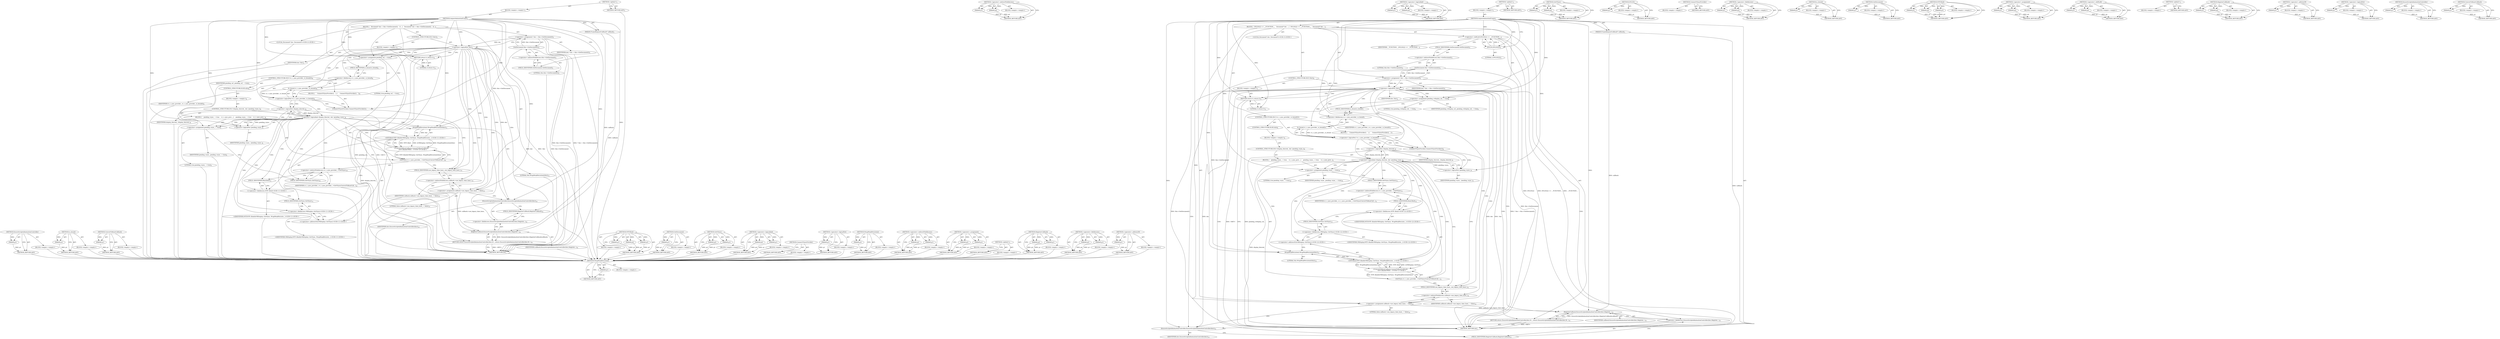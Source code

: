 digraph "ConvertToBaseCallback" {
vulnerable_162 [label=<(METHOD,EnsureScriptedAnimationController)>];
vulnerable_163 [label=<(PARAM,p1)>];
vulnerable_164 [label=<(BLOCK,&lt;empty&gt;,&lt;empty&gt;)>];
vulnerable_165 [label=<(METHOD_RETURN,ANY)>];
vulnerable_117 [label=<(METHOD,is_bound)>];
vulnerable_118 [label=<(PARAM,p1)>];
vulnerable_119 [label=<(BLOCK,&lt;empty&gt;,&lt;empty&gt;)>];
vulnerable_120 [label=<(METHOD_RETURN,ANY)>];
vulnerable_139 [label=<(METHOD,ConvertToBaseCallback)>];
vulnerable_140 [label=<(PARAM,p1)>];
vulnerable_141 [label=<(BLOCK,&lt;empty&gt;,&lt;empty&gt;)>];
vulnerable_142 [label=<(METHOD_RETURN,ANY)>];
vulnerable_6 [label=<(METHOD,&lt;global&gt;)<SUB>1</SUB>>];
vulnerable_7 [label=<(BLOCK,&lt;empty&gt;,&lt;empty&gt;)<SUB>1</SUB>>];
vulnerable_8 [label=<(METHOD,requestAnimationFrame)<SUB>1</SUB>>];
vulnerable_9 [label=<(PARAM,FrameRequestCallback* callback)<SUB>1</SUB>>];
vulnerable_10 [label=<(BLOCK,{
   Document* doc = this-&gt;GetDocument();
   if...,{
   Document* doc = this-&gt;GetDocument();
   if...)<SUB>1</SUB>>];
vulnerable_11 [label="<(LOCAL,Document* doc: Document*)<SUB>2</SUB>>"];
vulnerable_12 [label=<(&lt;operator&gt;.assignment,* doc = this-&gt;GetDocument())<SUB>2</SUB>>];
vulnerable_13 [label=<(IDENTIFIER,doc,* doc = this-&gt;GetDocument())<SUB>2</SUB>>];
vulnerable_14 [label=<(GetDocument,this-&gt;GetDocument())<SUB>2</SUB>>];
vulnerable_15 [label=<(&lt;operator&gt;.indirectFieldAccess,this-&gt;GetDocument)<SUB>2</SUB>>];
vulnerable_16 [label=<(LITERAL,this,this-&gt;GetDocument())<SUB>2</SUB>>];
vulnerable_17 [label=<(FIELD_IDENTIFIER,GetDocument,GetDocument)<SUB>2</SUB>>];
vulnerable_18 [label=<(CONTROL_STRUCTURE,IF,if (!doc))<SUB>3</SUB>>];
vulnerable_19 [label=<(&lt;operator&gt;.logicalNot,!doc)<SUB>3</SUB>>];
vulnerable_20 [label=<(IDENTIFIER,doc,!doc)<SUB>3</SUB>>];
vulnerable_21 [label=<(BLOCK,&lt;empty&gt;,&lt;empty&gt;)<SUB>4</SUB>>];
vulnerable_22 [label=<(RETURN,return 0;,return 0;)<SUB>4</SUB>>];
vulnerable_23 [label=<(LITERAL,0,return 0;)<SUB>4</SUB>>];
vulnerable_24 [label=<(&lt;operator&gt;.assignment,pending_raf_ = true)<SUB>5</SUB>>];
vulnerable_25 [label=<(IDENTIFIER,pending_raf_,pending_raf_ = true)<SUB>5</SUB>>];
vulnerable_26 [label=<(LITERAL,true,pending_raf_ = true)<SUB>5</SUB>>];
vulnerable_27 [label=<(CONTROL_STRUCTURE,IF,if (!vr_v_sync_provider_.is_bound()))<SUB>6</SUB>>];
vulnerable_28 [label=<(&lt;operator&gt;.logicalNot,!vr_v_sync_provider_.is_bound())<SUB>6</SUB>>];
vulnerable_29 [label=<(is_bound,vr_v_sync_provider_.is_bound())<SUB>6</SUB>>];
vulnerable_30 [label=<(&lt;operator&gt;.fieldAccess,vr_v_sync_provider_.is_bound)<SUB>6</SUB>>];
vulnerable_31 [label=<(IDENTIFIER,vr_v_sync_provider_,vr_v_sync_provider_.is_bound())<SUB>6</SUB>>];
vulnerable_32 [label=<(FIELD_IDENTIFIER,is_bound,is_bound)<SUB>6</SUB>>];
vulnerable_33 [label=<(BLOCK,{
     ConnectVSyncProvider();
   },{
     ConnectVSyncProvider();
   })<SUB>6</SUB>>];
vulnerable_34 [label=<(ConnectVSyncProvider,ConnectVSyncProvider())<SUB>7</SUB>>];
vulnerable_35 [label=<(CONTROL_STRUCTURE,ELSE,else)<SUB>8</SUB>>];
vulnerable_36 [label=<(BLOCK,&lt;empty&gt;,&lt;empty&gt;)<SUB>8</SUB>>];
vulnerable_37 [label=<(CONTROL_STRUCTURE,IF,if (!display_blurred_ &amp;&amp; !pending_vsync_))<SUB>8</SUB>>];
vulnerable_38 [label=<(&lt;operator&gt;.logicalAnd,!display_blurred_ &amp;&amp; !pending_vsync_)<SUB>8</SUB>>];
vulnerable_39 [label=<(&lt;operator&gt;.logicalNot,!display_blurred_)<SUB>8</SUB>>];
vulnerable_40 [label=<(IDENTIFIER,display_blurred_,!display_blurred_)<SUB>8</SUB>>];
vulnerable_41 [label=<(&lt;operator&gt;.logicalNot,!pending_vsync_)<SUB>8</SUB>>];
vulnerable_42 [label=<(IDENTIFIER,pending_vsync_,!pending_vsync_)<SUB>8</SUB>>];
vulnerable_43 [label=<(BLOCK,{
    pending_vsync_ = true;
    vr_v_sync_prov...,{
    pending_vsync_ = true;
    vr_v_sync_prov...)<SUB>8</SUB>>];
vulnerable_44 [label=<(&lt;operator&gt;.assignment,pending_vsync_ = true)<SUB>9</SUB>>];
vulnerable_45 [label=<(IDENTIFIER,pending_vsync_,pending_vsync_ = true)<SUB>9</SUB>>];
vulnerable_46 [label=<(LITERAL,true,pending_vsync_ = true)<SUB>9</SUB>>];
vulnerable_47 [label=<(GetVSync,vr_v_sync_provider_-&gt;GetVSync(ConvertToBaseCall...)<SUB>10</SUB>>];
vulnerable_48 [label=<(&lt;operator&gt;.indirectFieldAccess,vr_v_sync_provider_-&gt;GetVSync)<SUB>10</SUB>>];
vulnerable_49 [label=<(IDENTIFIER,vr_v_sync_provider_,vr_v_sync_provider_-&gt;GetVSync(ConvertToBaseCall...)<SUB>10</SUB>>];
vulnerable_50 [label=<(FIELD_IDENTIFIER,GetVSync,GetVSync)<SUB>10</SUB>>];
vulnerable_51 [label="<(ConvertToBaseCallback,ConvertToBaseCallback(
        WTF::Bind(&amp;VRDis...)<SUB>10</SUB>>"];
vulnerable_52 [label="<(WTF.Bind,WTF::Bind(&amp;VRDisplay::OnVSync, WrapWeakPersiste...)<SUB>11</SUB>>"];
vulnerable_53 [label="<(&lt;operator&gt;.fieldAccess,WTF::Bind)<SUB>11</SUB>>"];
vulnerable_54 [label="<(IDENTIFIER,WTF,WTF::Bind(&amp;VRDisplay::OnVSync, WrapWeakPersiste...)<SUB>11</SUB>>"];
vulnerable_55 [label=<(FIELD_IDENTIFIER,Bind,Bind)<SUB>11</SUB>>];
vulnerable_56 [label="<(&lt;operator&gt;.addressOf,&amp;VRDisplay::OnVSync)<SUB>11</SUB>>"];
vulnerable_57 [label="<(&lt;operator&gt;.fieldAccess,VRDisplay::OnVSync)<SUB>11</SUB>>"];
vulnerable_58 [label="<(IDENTIFIER,VRDisplay,WTF::Bind(&amp;VRDisplay::OnVSync, WrapWeakPersiste...)<SUB>11</SUB>>"];
vulnerable_59 [label=<(FIELD_IDENTIFIER,OnVSync,OnVSync)<SUB>11</SUB>>];
vulnerable_60 [label=<(WrapWeakPersistent,WrapWeakPersistent(this))<SUB>11</SUB>>];
vulnerable_61 [label=<(LITERAL,this,WrapWeakPersistent(this))<SUB>11</SUB>>];
vulnerable_62 [label=<(&lt;operator&gt;.assignment,callback-&gt;use_legacy_time_base_ = false)<SUB>13</SUB>>];
vulnerable_63 [label=<(&lt;operator&gt;.indirectFieldAccess,callback-&gt;use_legacy_time_base_)<SUB>13</SUB>>];
vulnerable_64 [label=<(IDENTIFIER,callback,callback-&gt;use_legacy_time_base_ = false)<SUB>13</SUB>>];
vulnerable_65 [label=<(FIELD_IDENTIFIER,use_legacy_time_base_,use_legacy_time_base_)<SUB>13</SUB>>];
vulnerable_66 [label=<(LITERAL,false,callback-&gt;use_legacy_time_base_ = false)<SUB>13</SUB>>];
vulnerable_67 [label=<(RETURN,return EnsureScriptedAnimationController(doc).R...,return EnsureScriptedAnimationController(doc).R...)<SUB>14</SUB>>];
vulnerable_68 [label=<(RegisterCallback,EnsureScriptedAnimationController(doc).Register...)<SUB>14</SUB>>];
vulnerable_69 [label=<(&lt;operator&gt;.fieldAccess,EnsureScriptedAnimationController(doc).Register...)<SUB>14</SUB>>];
vulnerable_70 [label=<(EnsureScriptedAnimationController,EnsureScriptedAnimationController(doc))<SUB>14</SUB>>];
vulnerable_71 [label=<(IDENTIFIER,doc,EnsureScriptedAnimationController(doc))<SUB>14</SUB>>];
vulnerable_72 [label=<(FIELD_IDENTIFIER,RegisterCallback,RegisterCallback)<SUB>14</SUB>>];
vulnerable_73 [label=<(IDENTIFIER,callback,EnsureScriptedAnimationController(doc).Register...)<SUB>14</SUB>>];
vulnerable_74 [label=<(METHOD_RETURN,int)<SUB>1</SUB>>];
vulnerable_76 [label=<(METHOD_RETURN,ANY)<SUB>1</SUB>>];
vulnerable_143 [label=<(METHOD,WTF.Bind)>];
vulnerable_144 [label=<(PARAM,p1)>];
vulnerable_145 [label=<(PARAM,p2)>];
vulnerable_146 [label=<(PARAM,p3)>];
vulnerable_147 [label=<(BLOCK,&lt;empty&gt;,&lt;empty&gt;)>];
vulnerable_148 [label=<(METHOD_RETURN,ANY)>];
vulnerable_104 [label=<(METHOD,GetDocument)>];
vulnerable_105 [label=<(PARAM,p1)>];
vulnerable_106 [label=<(BLOCK,&lt;empty&gt;,&lt;empty&gt;)>];
vulnerable_107 [label=<(METHOD_RETURN,ANY)>];
vulnerable_134 [label=<(METHOD,GetVSync)>];
vulnerable_135 [label=<(PARAM,p1)>];
vulnerable_136 [label=<(PARAM,p2)>];
vulnerable_137 [label=<(BLOCK,&lt;empty&gt;,&lt;empty&gt;)>];
vulnerable_138 [label=<(METHOD_RETURN,ANY)>];
vulnerable_129 [label=<(METHOD,&lt;operator&gt;.logicalAnd)>];
vulnerable_130 [label=<(PARAM,p1)>];
vulnerable_131 [label=<(PARAM,p2)>];
vulnerable_132 [label=<(BLOCK,&lt;empty&gt;,&lt;empty&gt;)>];
vulnerable_133 [label=<(METHOD_RETURN,ANY)>];
vulnerable_126 [label=<(METHOD,ConnectVSyncProvider)>];
vulnerable_127 [label=<(BLOCK,&lt;empty&gt;,&lt;empty&gt;)>];
vulnerable_128 [label=<(METHOD_RETURN,ANY)>];
vulnerable_113 [label=<(METHOD,&lt;operator&gt;.logicalNot)>];
vulnerable_114 [label=<(PARAM,p1)>];
vulnerable_115 [label=<(BLOCK,&lt;empty&gt;,&lt;empty&gt;)>];
vulnerable_116 [label=<(METHOD_RETURN,ANY)>];
vulnerable_153 [label=<(METHOD,WrapWeakPersistent)>];
vulnerable_154 [label=<(PARAM,p1)>];
vulnerable_155 [label=<(BLOCK,&lt;empty&gt;,&lt;empty&gt;)>];
vulnerable_156 [label=<(METHOD_RETURN,ANY)>];
vulnerable_108 [label=<(METHOD,&lt;operator&gt;.indirectFieldAccess)>];
vulnerable_109 [label=<(PARAM,p1)>];
vulnerable_110 [label=<(PARAM,p2)>];
vulnerable_111 [label=<(BLOCK,&lt;empty&gt;,&lt;empty&gt;)>];
vulnerable_112 [label=<(METHOD_RETURN,ANY)>];
vulnerable_99 [label=<(METHOD,&lt;operator&gt;.assignment)>];
vulnerable_100 [label=<(PARAM,p1)>];
vulnerable_101 [label=<(PARAM,p2)>];
vulnerable_102 [label=<(BLOCK,&lt;empty&gt;,&lt;empty&gt;)>];
vulnerable_103 [label=<(METHOD_RETURN,ANY)>];
vulnerable_93 [label=<(METHOD,&lt;global&gt;)<SUB>1</SUB>>];
vulnerable_94 [label=<(BLOCK,&lt;empty&gt;,&lt;empty&gt;)>];
vulnerable_95 [label=<(METHOD_RETURN,ANY)>];
vulnerable_157 [label=<(METHOD,RegisterCallback)>];
vulnerable_158 [label=<(PARAM,p1)>];
vulnerable_159 [label=<(PARAM,p2)>];
vulnerable_160 [label=<(BLOCK,&lt;empty&gt;,&lt;empty&gt;)>];
vulnerable_161 [label=<(METHOD_RETURN,ANY)>];
vulnerable_121 [label=<(METHOD,&lt;operator&gt;.fieldAccess)>];
vulnerable_122 [label=<(PARAM,p1)>];
vulnerable_123 [label=<(PARAM,p2)>];
vulnerable_124 [label=<(BLOCK,&lt;empty&gt;,&lt;empty&gt;)>];
vulnerable_125 [label=<(METHOD_RETURN,ANY)>];
vulnerable_149 [label=<(METHOD,&lt;operator&gt;.addressOf)>];
vulnerable_150 [label=<(PARAM,p1)>];
vulnerable_151 [label=<(BLOCK,&lt;empty&gt;,&lt;empty&gt;)>];
vulnerable_152 [label=<(METHOD_RETURN,ANY)>];
fixed_166 [label=<(METHOD,WrapWeakPersistent)>];
fixed_167 [label=<(PARAM,p1)>];
fixed_168 [label=<(BLOCK,&lt;empty&gt;,&lt;empty&gt;)>];
fixed_169 [label=<(METHOD_RETURN,ANY)>];
fixed_121 [label=<(METHOD,&lt;operator&gt;.indirectFieldAccess)>];
fixed_122 [label=<(PARAM,p1)>];
fixed_123 [label=<(PARAM,p2)>];
fixed_124 [label=<(BLOCK,&lt;empty&gt;,&lt;empty&gt;)>];
fixed_125 [label=<(METHOD_RETURN,ANY)>];
fixed_142 [label=<(METHOD,&lt;operator&gt;.logicalAnd)>];
fixed_143 [label=<(PARAM,p1)>];
fixed_144 [label=<(PARAM,p2)>];
fixed_145 [label=<(BLOCK,&lt;empty&gt;,&lt;empty&gt;)>];
fixed_146 [label=<(METHOD_RETURN,ANY)>];
fixed_6 [label=<(METHOD,&lt;global&gt;)<SUB>1</SUB>>];
fixed_7 [label=<(BLOCK,&lt;empty&gt;,&lt;empty&gt;)<SUB>1</SUB>>];
fixed_8 [label=<(METHOD,requestAnimationFrame)<SUB>1</SUB>>];
fixed_9 [label=<(PARAM,FrameRequestCallback* callback)<SUB>1</SUB>>];
fixed_10 [label=<(BLOCK,{
  DVLOG(2) &lt;&lt; __FUNCTION__;
   Document* doc ...,{
  DVLOG(2) &lt;&lt; __FUNCTION__;
   Document* doc ...)<SUB>1</SUB>>];
fixed_11 [label=<(&lt;operator&gt;.shiftLeft,DVLOG(2) &lt;&lt; __FUNCTION__)<SUB>2</SUB>>];
fixed_12 [label=<(DVLOG,DVLOG(2))<SUB>2</SUB>>];
fixed_13 [label=<(LITERAL,2,DVLOG(2))<SUB>2</SUB>>];
fixed_14 [label=<(IDENTIFIER,__FUNCTION__,DVLOG(2) &lt;&lt; __FUNCTION__)<SUB>2</SUB>>];
fixed_15 [label="<(LOCAL,Document* doc: Document*)<SUB>3</SUB>>"];
fixed_16 [label=<(&lt;operator&gt;.assignment,* doc = this-&gt;GetDocument())<SUB>3</SUB>>];
fixed_17 [label=<(IDENTIFIER,doc,* doc = this-&gt;GetDocument())<SUB>3</SUB>>];
fixed_18 [label=<(GetDocument,this-&gt;GetDocument())<SUB>3</SUB>>];
fixed_19 [label=<(&lt;operator&gt;.indirectFieldAccess,this-&gt;GetDocument)<SUB>3</SUB>>];
fixed_20 [label=<(LITERAL,this,this-&gt;GetDocument())<SUB>3</SUB>>];
fixed_21 [label=<(FIELD_IDENTIFIER,GetDocument,GetDocument)<SUB>3</SUB>>];
fixed_22 [label=<(CONTROL_STRUCTURE,IF,if (!doc))<SUB>4</SUB>>];
fixed_23 [label=<(&lt;operator&gt;.logicalNot,!doc)<SUB>4</SUB>>];
fixed_24 [label=<(IDENTIFIER,doc,!doc)<SUB>4</SUB>>];
fixed_25 [label=<(BLOCK,&lt;empty&gt;,&lt;empty&gt;)<SUB>5</SUB>>];
fixed_26 [label=<(RETURN,return 0;,return 0;)<SUB>5</SUB>>];
fixed_27 [label=<(LITERAL,0,return 0;)<SUB>5</SUB>>];
fixed_28 [label=<(&lt;operator&gt;.assignment,pending_vrdisplay_raf_ = true)<SUB>6</SUB>>];
fixed_29 [label=<(IDENTIFIER,pending_vrdisplay_raf_,pending_vrdisplay_raf_ = true)<SUB>6</SUB>>];
fixed_30 [label=<(LITERAL,true,pending_vrdisplay_raf_ = true)<SUB>6</SUB>>];
fixed_31 [label=<(CONTROL_STRUCTURE,IF,if (!vr_v_sync_provider_.is_bound()))<SUB>7</SUB>>];
fixed_32 [label=<(&lt;operator&gt;.logicalNot,!vr_v_sync_provider_.is_bound())<SUB>7</SUB>>];
fixed_33 [label=<(is_bound,vr_v_sync_provider_.is_bound())<SUB>7</SUB>>];
fixed_34 [label=<(&lt;operator&gt;.fieldAccess,vr_v_sync_provider_.is_bound)<SUB>7</SUB>>];
fixed_35 [label=<(IDENTIFIER,vr_v_sync_provider_,vr_v_sync_provider_.is_bound())<SUB>7</SUB>>];
fixed_36 [label=<(FIELD_IDENTIFIER,is_bound,is_bound)<SUB>7</SUB>>];
fixed_37 [label=<(BLOCK,{
     ConnectVSyncProvider();
   },{
     ConnectVSyncProvider();
   })<SUB>7</SUB>>];
fixed_38 [label=<(ConnectVSyncProvider,ConnectVSyncProvider())<SUB>8</SUB>>];
fixed_39 [label=<(CONTROL_STRUCTURE,ELSE,else)<SUB>9</SUB>>];
fixed_40 [label=<(BLOCK,&lt;empty&gt;,&lt;empty&gt;)<SUB>9</SUB>>];
fixed_41 [label=<(CONTROL_STRUCTURE,IF,if (!display_blurred_ &amp;&amp; !pending_vsync_))<SUB>9</SUB>>];
fixed_42 [label=<(&lt;operator&gt;.logicalAnd,!display_blurred_ &amp;&amp; !pending_vsync_)<SUB>9</SUB>>];
fixed_43 [label=<(&lt;operator&gt;.logicalNot,!display_blurred_)<SUB>9</SUB>>];
fixed_44 [label=<(IDENTIFIER,display_blurred_,!display_blurred_)<SUB>9</SUB>>];
fixed_45 [label=<(&lt;operator&gt;.logicalNot,!pending_vsync_)<SUB>9</SUB>>];
fixed_46 [label=<(IDENTIFIER,pending_vsync_,!pending_vsync_)<SUB>9</SUB>>];
fixed_47 [label=<(BLOCK,{
    pending_vsync_ = true;
    vr_v_sync_prov...,{
    pending_vsync_ = true;
    vr_v_sync_prov...)<SUB>9</SUB>>];
fixed_48 [label=<(&lt;operator&gt;.assignment,pending_vsync_ = true)<SUB>10</SUB>>];
fixed_49 [label=<(IDENTIFIER,pending_vsync_,pending_vsync_ = true)<SUB>10</SUB>>];
fixed_50 [label=<(LITERAL,true,pending_vsync_ = true)<SUB>10</SUB>>];
fixed_51 [label=<(GetVSync,vr_v_sync_provider_-&gt;GetVSync(ConvertToBaseCall...)<SUB>11</SUB>>];
fixed_52 [label=<(&lt;operator&gt;.indirectFieldAccess,vr_v_sync_provider_-&gt;GetVSync)<SUB>11</SUB>>];
fixed_53 [label=<(IDENTIFIER,vr_v_sync_provider_,vr_v_sync_provider_-&gt;GetVSync(ConvertToBaseCall...)<SUB>11</SUB>>];
fixed_54 [label=<(FIELD_IDENTIFIER,GetVSync,GetVSync)<SUB>11</SUB>>];
fixed_55 [label="<(ConvertToBaseCallback,ConvertToBaseCallback(
        WTF::Bind(&amp;VRDis...)<SUB>11</SUB>>"];
fixed_56 [label="<(WTF.Bind,WTF::Bind(&amp;VRDisplay::OnVSync, WrapWeakPersiste...)<SUB>12</SUB>>"];
fixed_57 [label="<(&lt;operator&gt;.fieldAccess,WTF::Bind)<SUB>12</SUB>>"];
fixed_58 [label="<(IDENTIFIER,WTF,WTF::Bind(&amp;VRDisplay::OnVSync, WrapWeakPersiste...)<SUB>12</SUB>>"];
fixed_59 [label=<(FIELD_IDENTIFIER,Bind,Bind)<SUB>12</SUB>>];
fixed_60 [label="<(&lt;operator&gt;.addressOf,&amp;VRDisplay::OnVSync)<SUB>12</SUB>>"];
fixed_61 [label="<(&lt;operator&gt;.fieldAccess,VRDisplay::OnVSync)<SUB>12</SUB>>"];
fixed_62 [label="<(IDENTIFIER,VRDisplay,WTF::Bind(&amp;VRDisplay::OnVSync, WrapWeakPersiste...)<SUB>12</SUB>>"];
fixed_63 [label=<(FIELD_IDENTIFIER,OnVSync,OnVSync)<SUB>12</SUB>>];
fixed_64 [label=<(WrapWeakPersistent,WrapWeakPersistent(this))<SUB>12</SUB>>];
fixed_65 [label=<(LITERAL,this,WrapWeakPersistent(this))<SUB>12</SUB>>];
fixed_66 [label=<(&lt;operator&gt;.assignment,callback-&gt;use_legacy_time_base_ = false)<SUB>14</SUB>>];
fixed_67 [label=<(&lt;operator&gt;.indirectFieldAccess,callback-&gt;use_legacy_time_base_)<SUB>14</SUB>>];
fixed_68 [label=<(IDENTIFIER,callback,callback-&gt;use_legacy_time_base_ = false)<SUB>14</SUB>>];
fixed_69 [label=<(FIELD_IDENTIFIER,use_legacy_time_base_,use_legacy_time_base_)<SUB>14</SUB>>];
fixed_70 [label=<(LITERAL,false,callback-&gt;use_legacy_time_base_ = false)<SUB>14</SUB>>];
fixed_71 [label=<(RETURN,return EnsureScriptedAnimationController(doc).R...,return EnsureScriptedAnimationController(doc).R...)<SUB>15</SUB>>];
fixed_72 [label=<(RegisterCallback,EnsureScriptedAnimationController(doc).Register...)<SUB>15</SUB>>];
fixed_73 [label=<(&lt;operator&gt;.fieldAccess,EnsureScriptedAnimationController(doc).Register...)<SUB>15</SUB>>];
fixed_74 [label=<(EnsureScriptedAnimationController,EnsureScriptedAnimationController(doc))<SUB>15</SUB>>];
fixed_75 [label=<(IDENTIFIER,doc,EnsureScriptedAnimationController(doc))<SUB>15</SUB>>];
fixed_76 [label=<(FIELD_IDENTIFIER,RegisterCallback,RegisterCallback)<SUB>15</SUB>>];
fixed_77 [label=<(IDENTIFIER,callback,EnsureScriptedAnimationController(doc).Register...)<SUB>15</SUB>>];
fixed_78 [label=<(METHOD_RETURN,int)<SUB>1</SUB>>];
fixed_80 [label=<(METHOD_RETURN,ANY)<SUB>1</SUB>>];
fixed_147 [label=<(METHOD,GetVSync)>];
fixed_148 [label=<(PARAM,p1)>];
fixed_149 [label=<(PARAM,p2)>];
fixed_150 [label=<(BLOCK,&lt;empty&gt;,&lt;empty&gt;)>];
fixed_151 [label=<(METHOD_RETURN,ANY)>];
fixed_108 [label=<(METHOD,DVLOG)>];
fixed_109 [label=<(PARAM,p1)>];
fixed_110 [label=<(BLOCK,&lt;empty&gt;,&lt;empty&gt;)>];
fixed_111 [label=<(METHOD_RETURN,ANY)>];
fixed_139 [label=<(METHOD,ConnectVSyncProvider)>];
fixed_140 [label=<(BLOCK,&lt;empty&gt;,&lt;empty&gt;)>];
fixed_141 [label=<(METHOD_RETURN,ANY)>];
fixed_134 [label=<(METHOD,&lt;operator&gt;.fieldAccess)>];
fixed_135 [label=<(PARAM,p1)>];
fixed_136 [label=<(PARAM,p2)>];
fixed_137 [label=<(BLOCK,&lt;empty&gt;,&lt;empty&gt;)>];
fixed_138 [label=<(METHOD_RETURN,ANY)>];
fixed_130 [label=<(METHOD,is_bound)>];
fixed_131 [label=<(PARAM,p1)>];
fixed_132 [label=<(BLOCK,&lt;empty&gt;,&lt;empty&gt;)>];
fixed_133 [label=<(METHOD_RETURN,ANY)>];
fixed_117 [label=<(METHOD,GetDocument)>];
fixed_118 [label=<(PARAM,p1)>];
fixed_119 [label=<(BLOCK,&lt;empty&gt;,&lt;empty&gt;)>];
fixed_120 [label=<(METHOD_RETURN,ANY)>];
fixed_156 [label=<(METHOD,WTF.Bind)>];
fixed_157 [label=<(PARAM,p1)>];
fixed_158 [label=<(PARAM,p2)>];
fixed_159 [label=<(PARAM,p3)>];
fixed_160 [label=<(BLOCK,&lt;empty&gt;,&lt;empty&gt;)>];
fixed_161 [label=<(METHOD_RETURN,ANY)>];
fixed_112 [label=<(METHOD,&lt;operator&gt;.assignment)>];
fixed_113 [label=<(PARAM,p1)>];
fixed_114 [label=<(PARAM,p2)>];
fixed_115 [label=<(BLOCK,&lt;empty&gt;,&lt;empty&gt;)>];
fixed_116 [label=<(METHOD_RETURN,ANY)>];
fixed_103 [label=<(METHOD,&lt;operator&gt;.shiftLeft)>];
fixed_104 [label=<(PARAM,p1)>];
fixed_105 [label=<(PARAM,p2)>];
fixed_106 [label=<(BLOCK,&lt;empty&gt;,&lt;empty&gt;)>];
fixed_107 [label=<(METHOD_RETURN,ANY)>];
fixed_97 [label=<(METHOD,&lt;global&gt;)<SUB>1</SUB>>];
fixed_98 [label=<(BLOCK,&lt;empty&gt;,&lt;empty&gt;)>];
fixed_99 [label=<(METHOD_RETURN,ANY)>];
fixed_170 [label=<(METHOD,RegisterCallback)>];
fixed_171 [label=<(PARAM,p1)>];
fixed_172 [label=<(PARAM,p2)>];
fixed_173 [label=<(BLOCK,&lt;empty&gt;,&lt;empty&gt;)>];
fixed_174 [label=<(METHOD_RETURN,ANY)>];
fixed_162 [label=<(METHOD,&lt;operator&gt;.addressOf)>];
fixed_163 [label=<(PARAM,p1)>];
fixed_164 [label=<(BLOCK,&lt;empty&gt;,&lt;empty&gt;)>];
fixed_165 [label=<(METHOD_RETURN,ANY)>];
fixed_126 [label=<(METHOD,&lt;operator&gt;.logicalNot)>];
fixed_127 [label=<(PARAM,p1)>];
fixed_128 [label=<(BLOCK,&lt;empty&gt;,&lt;empty&gt;)>];
fixed_129 [label=<(METHOD_RETURN,ANY)>];
fixed_175 [label=<(METHOD,EnsureScriptedAnimationController)>];
fixed_176 [label=<(PARAM,p1)>];
fixed_177 [label=<(BLOCK,&lt;empty&gt;,&lt;empty&gt;)>];
fixed_178 [label=<(METHOD_RETURN,ANY)>];
fixed_152 [label=<(METHOD,ConvertToBaseCallback)>];
fixed_153 [label=<(PARAM,p1)>];
fixed_154 [label=<(BLOCK,&lt;empty&gt;,&lt;empty&gt;)>];
fixed_155 [label=<(METHOD_RETURN,ANY)>];
vulnerable_162 -> vulnerable_163  [key=0, label="AST: "];
vulnerable_162 -> vulnerable_163  [key=1, label="DDG: "];
vulnerable_162 -> vulnerable_164  [key=0, label="AST: "];
vulnerable_162 -> vulnerable_165  [key=0, label="AST: "];
vulnerable_162 -> vulnerable_165  [key=1, label="CFG: "];
vulnerable_163 -> vulnerable_165  [key=0, label="DDG: p1"];
vulnerable_164 -> fixed_166  [key=0];
vulnerable_165 -> fixed_166  [key=0];
vulnerable_117 -> vulnerable_118  [key=0, label="AST: "];
vulnerable_117 -> vulnerable_118  [key=1, label="DDG: "];
vulnerable_117 -> vulnerable_119  [key=0, label="AST: "];
vulnerable_117 -> vulnerable_120  [key=0, label="AST: "];
vulnerable_117 -> vulnerable_120  [key=1, label="CFG: "];
vulnerable_118 -> vulnerable_120  [key=0, label="DDG: p1"];
vulnerable_119 -> fixed_166  [key=0];
vulnerable_120 -> fixed_166  [key=0];
vulnerable_139 -> vulnerable_140  [key=0, label="AST: "];
vulnerable_139 -> vulnerable_140  [key=1, label="DDG: "];
vulnerable_139 -> vulnerable_141  [key=0, label="AST: "];
vulnerable_139 -> vulnerable_142  [key=0, label="AST: "];
vulnerable_139 -> vulnerable_142  [key=1, label="CFG: "];
vulnerable_140 -> vulnerable_142  [key=0, label="DDG: p1"];
vulnerable_141 -> fixed_166  [key=0];
vulnerable_142 -> fixed_166  [key=0];
vulnerable_6 -> vulnerable_7  [key=0, label="AST: "];
vulnerable_6 -> vulnerable_76  [key=0, label="AST: "];
vulnerable_6 -> vulnerable_76  [key=1, label="CFG: "];
vulnerable_7 -> vulnerable_8  [key=0, label="AST: "];
vulnerable_8 -> vulnerable_9  [key=0, label="AST: "];
vulnerable_8 -> vulnerable_9  [key=1, label="DDG: "];
vulnerable_8 -> vulnerable_10  [key=0, label="AST: "];
vulnerable_8 -> vulnerable_74  [key=0, label="AST: "];
vulnerable_8 -> vulnerable_17  [key=0, label="CFG: "];
vulnerable_8 -> vulnerable_24  [key=0, label="DDG: "];
vulnerable_8 -> vulnerable_62  [key=0, label="DDG: "];
vulnerable_8 -> vulnerable_19  [key=0, label="DDG: "];
vulnerable_8 -> vulnerable_22  [key=0, label="DDG: "];
vulnerable_8 -> vulnerable_34  [key=0, label="DDG: "];
vulnerable_8 -> vulnerable_68  [key=0, label="DDG: "];
vulnerable_8 -> vulnerable_23  [key=0, label="DDG: "];
vulnerable_8 -> vulnerable_70  [key=0, label="DDG: "];
vulnerable_8 -> vulnerable_44  [key=0, label="DDG: "];
vulnerable_8 -> vulnerable_39  [key=0, label="DDG: "];
vulnerable_8 -> vulnerable_41  [key=0, label="DDG: "];
vulnerable_8 -> vulnerable_60  [key=0, label="DDG: "];
vulnerable_9 -> vulnerable_74  [key=0, label="DDG: callback"];
vulnerable_9 -> vulnerable_68  [key=0, label="DDG: callback"];
vulnerable_10 -> vulnerable_11  [key=0, label="AST: "];
vulnerable_10 -> vulnerable_12  [key=0, label="AST: "];
vulnerable_10 -> vulnerable_18  [key=0, label="AST: "];
vulnerable_10 -> vulnerable_24  [key=0, label="AST: "];
vulnerable_10 -> vulnerable_27  [key=0, label="AST: "];
vulnerable_10 -> vulnerable_62  [key=0, label="AST: "];
vulnerable_10 -> vulnerable_67  [key=0, label="AST: "];
vulnerable_11 -> fixed_166  [key=0];
vulnerable_12 -> vulnerable_13  [key=0, label="AST: "];
vulnerable_12 -> vulnerable_14  [key=0, label="AST: "];
vulnerable_12 -> vulnerable_19  [key=0, label="CFG: "];
vulnerable_12 -> vulnerable_19  [key=1, label="DDG: doc"];
vulnerable_12 -> vulnerable_74  [key=0, label="DDG: this-&gt;GetDocument()"];
vulnerable_12 -> vulnerable_74  [key=1, label="DDG: * doc = this-&gt;GetDocument()"];
vulnerable_13 -> fixed_166  [key=0];
vulnerable_14 -> vulnerable_15  [key=0, label="AST: "];
vulnerable_14 -> vulnerable_12  [key=0, label="CFG: "];
vulnerable_14 -> vulnerable_12  [key=1, label="DDG: this-&gt;GetDocument"];
vulnerable_14 -> vulnerable_74  [key=0, label="DDG: this-&gt;GetDocument"];
vulnerable_14 -> vulnerable_60  [key=0, label="DDG: this-&gt;GetDocument"];
vulnerable_15 -> vulnerable_16  [key=0, label="AST: "];
vulnerable_15 -> vulnerable_17  [key=0, label="AST: "];
vulnerable_15 -> vulnerable_14  [key=0, label="CFG: "];
vulnerable_16 -> fixed_166  [key=0];
vulnerable_17 -> vulnerable_15  [key=0, label="CFG: "];
vulnerable_18 -> vulnerable_19  [key=0, label="AST: "];
vulnerable_18 -> vulnerable_21  [key=0, label="AST: "];
vulnerable_19 -> vulnerable_20  [key=0, label="AST: "];
vulnerable_19 -> vulnerable_22  [key=0, label="CFG: "];
vulnerable_19 -> vulnerable_22  [key=1, label="CDG: "];
vulnerable_19 -> vulnerable_24  [key=0, label="CFG: "];
vulnerable_19 -> vulnerable_24  [key=1, label="CDG: "];
vulnerable_19 -> vulnerable_74  [key=0, label="DDG: doc"];
vulnerable_19 -> vulnerable_74  [key=1, label="DDG: !doc"];
vulnerable_19 -> vulnerable_70  [key=0, label="DDG: doc"];
vulnerable_19 -> vulnerable_70  [key=1, label="CDG: "];
vulnerable_19 -> vulnerable_30  [key=0, label="CDG: "];
vulnerable_19 -> vulnerable_32  [key=0, label="CDG: "];
vulnerable_19 -> vulnerable_68  [key=0, label="CDG: "];
vulnerable_19 -> vulnerable_28  [key=0, label="CDG: "];
vulnerable_19 -> vulnerable_72  [key=0, label="CDG: "];
vulnerable_19 -> vulnerable_69  [key=0, label="CDG: "];
vulnerable_19 -> vulnerable_67  [key=0, label="CDG: "];
vulnerable_19 -> vulnerable_63  [key=0, label="CDG: "];
vulnerable_19 -> vulnerable_29  [key=0, label="CDG: "];
vulnerable_19 -> vulnerable_65  [key=0, label="CDG: "];
vulnerable_19 -> vulnerable_62  [key=0, label="CDG: "];
vulnerable_20 -> fixed_166  [key=0];
vulnerable_21 -> vulnerable_22  [key=0, label="AST: "];
vulnerable_22 -> vulnerable_23  [key=0, label="AST: "];
vulnerable_22 -> vulnerable_74  [key=0, label="CFG: "];
vulnerable_22 -> vulnerable_74  [key=1, label="DDG: &lt;RET&gt;"];
vulnerable_23 -> vulnerable_22  [key=0, label="DDG: 0"];
vulnerable_24 -> vulnerable_25  [key=0, label="AST: "];
vulnerable_24 -> vulnerable_26  [key=0, label="AST: "];
vulnerable_24 -> vulnerable_32  [key=0, label="CFG: "];
vulnerable_24 -> vulnerable_74  [key=0, label="DDG: pending_raf_"];
vulnerable_25 -> fixed_166  [key=0];
vulnerable_26 -> fixed_166  [key=0];
vulnerable_27 -> vulnerable_28  [key=0, label="AST: "];
vulnerable_27 -> vulnerable_33  [key=0, label="AST: "];
vulnerable_27 -> vulnerable_35  [key=0, label="AST: "];
vulnerable_28 -> vulnerable_29  [key=0, label="AST: "];
vulnerable_28 -> vulnerable_34  [key=0, label="CFG: "];
vulnerable_28 -> vulnerable_34  [key=1, label="CDG: "];
vulnerable_28 -> vulnerable_39  [key=0, label="CFG: "];
vulnerable_28 -> vulnerable_39  [key=1, label="CDG: "];
vulnerable_28 -> vulnerable_38  [key=0, label="CDG: "];
vulnerable_29 -> vulnerable_30  [key=0, label="AST: "];
vulnerable_29 -> vulnerable_28  [key=0, label="CFG: "];
vulnerable_29 -> vulnerable_28  [key=1, label="DDG: vr_v_sync_provider_.is_bound"];
vulnerable_30 -> vulnerable_31  [key=0, label="AST: "];
vulnerable_30 -> vulnerable_32  [key=0, label="AST: "];
vulnerable_30 -> vulnerable_29  [key=0, label="CFG: "];
vulnerable_31 -> fixed_166  [key=0];
vulnerable_32 -> vulnerable_30  [key=0, label="CFG: "];
vulnerable_33 -> vulnerable_34  [key=0, label="AST: "];
vulnerable_34 -> vulnerable_65  [key=0, label="CFG: "];
vulnerable_35 -> vulnerable_36  [key=0, label="AST: "];
vulnerable_36 -> vulnerable_37  [key=0, label="AST: "];
vulnerable_37 -> vulnerable_38  [key=0, label="AST: "];
vulnerable_37 -> vulnerable_43  [key=0, label="AST: "];
vulnerable_38 -> vulnerable_39  [key=0, label="AST: "];
vulnerable_38 -> vulnerable_41  [key=0, label="AST: "];
vulnerable_38 -> vulnerable_44  [key=0, label="CFG: "];
vulnerable_38 -> vulnerable_44  [key=1, label="CDG: "];
vulnerable_38 -> vulnerable_65  [key=0, label="CFG: "];
vulnerable_38 -> vulnerable_47  [key=0, label="CDG: "];
vulnerable_38 -> vulnerable_48  [key=0, label="CDG: "];
vulnerable_38 -> vulnerable_60  [key=0, label="CDG: "];
vulnerable_38 -> vulnerable_51  [key=0, label="CDG: "];
vulnerable_38 -> vulnerable_57  [key=0, label="CDG: "];
vulnerable_38 -> vulnerable_52  [key=0, label="CDG: "];
vulnerable_38 -> vulnerable_53  [key=0, label="CDG: "];
vulnerable_38 -> vulnerable_56  [key=0, label="CDG: "];
vulnerable_38 -> vulnerable_50  [key=0, label="CDG: "];
vulnerable_38 -> vulnerable_59  [key=0, label="CDG: "];
vulnerable_38 -> vulnerable_55  [key=0, label="CDG: "];
vulnerable_39 -> vulnerable_40  [key=0, label="AST: "];
vulnerable_39 -> vulnerable_38  [key=0, label="CFG: "];
vulnerable_39 -> vulnerable_38  [key=1, label="DDG: display_blurred_"];
vulnerable_39 -> vulnerable_41  [key=0, label="CFG: "];
vulnerable_39 -> vulnerable_41  [key=1, label="CDG: "];
vulnerable_39 -> vulnerable_74  [key=0, label="DDG: display_blurred_"];
vulnerable_40 -> fixed_166  [key=0];
vulnerable_41 -> vulnerable_42  [key=0, label="AST: "];
vulnerable_41 -> vulnerable_38  [key=0, label="CFG: "];
vulnerable_41 -> vulnerable_38  [key=1, label="DDG: pending_vsync_"];
vulnerable_42 -> fixed_166  [key=0];
vulnerable_43 -> vulnerable_44  [key=0, label="AST: "];
vulnerable_43 -> vulnerable_47  [key=0, label="AST: "];
vulnerable_44 -> vulnerable_45  [key=0, label="AST: "];
vulnerable_44 -> vulnerable_46  [key=0, label="AST: "];
vulnerable_44 -> vulnerable_50  [key=0, label="CFG: "];
vulnerable_45 -> fixed_166  [key=0];
vulnerable_46 -> fixed_166  [key=0];
vulnerable_47 -> vulnerable_48  [key=0, label="AST: "];
vulnerable_47 -> vulnerable_51  [key=0, label="AST: "];
vulnerable_47 -> vulnerable_65  [key=0, label="CFG: "];
vulnerable_48 -> vulnerable_49  [key=0, label="AST: "];
vulnerable_48 -> vulnerable_50  [key=0, label="AST: "];
vulnerable_48 -> vulnerable_55  [key=0, label="CFG: "];
vulnerable_49 -> fixed_166  [key=0];
vulnerable_50 -> vulnerable_48  [key=0, label="CFG: "];
vulnerable_51 -> vulnerable_52  [key=0, label="AST: "];
vulnerable_51 -> vulnerable_47  [key=0, label="CFG: "];
vulnerable_51 -> vulnerable_47  [key=1, label="DDG: WTF::Bind(&amp;VRDisplay::OnVSync, WrapWeakPersistent(this))"];
vulnerable_52 -> vulnerable_53  [key=0, label="AST: "];
vulnerable_52 -> vulnerable_56  [key=0, label="AST: "];
vulnerable_52 -> vulnerable_60  [key=0, label="AST: "];
vulnerable_52 -> vulnerable_51  [key=0, label="CFG: "];
vulnerable_52 -> vulnerable_51  [key=1, label="DDG: WTF::Bind"];
vulnerable_52 -> vulnerable_51  [key=2, label="DDG: &amp;VRDisplay::OnVSync"];
vulnerable_52 -> vulnerable_51  [key=3, label="DDG: WrapWeakPersistent(this)"];
vulnerable_53 -> vulnerable_54  [key=0, label="AST: "];
vulnerable_53 -> vulnerable_55  [key=0, label="AST: "];
vulnerable_53 -> vulnerable_59  [key=0, label="CFG: "];
vulnerable_54 -> fixed_166  [key=0];
vulnerable_55 -> vulnerable_53  [key=0, label="CFG: "];
vulnerable_56 -> vulnerable_57  [key=0, label="AST: "];
vulnerable_56 -> vulnerable_60  [key=0, label="CFG: "];
vulnerable_57 -> vulnerable_58  [key=0, label="AST: "];
vulnerable_57 -> vulnerable_59  [key=0, label="AST: "];
vulnerable_57 -> vulnerable_56  [key=0, label="CFG: "];
vulnerable_58 -> fixed_166  [key=0];
vulnerable_59 -> vulnerable_57  [key=0, label="CFG: "];
vulnerable_60 -> vulnerable_61  [key=0, label="AST: "];
vulnerable_60 -> vulnerable_52  [key=0, label="CFG: "];
vulnerable_60 -> vulnerable_52  [key=1, label="DDG: this"];
vulnerable_61 -> fixed_166  [key=0];
vulnerable_62 -> vulnerable_63  [key=0, label="AST: "];
vulnerable_62 -> vulnerable_66  [key=0, label="AST: "];
vulnerable_62 -> vulnerable_70  [key=0, label="CFG: "];
vulnerable_62 -> vulnerable_68  [key=0, label="DDG: callback-&gt;use_legacy_time_base_"];
vulnerable_63 -> vulnerable_64  [key=0, label="AST: "];
vulnerable_63 -> vulnerable_65  [key=0, label="AST: "];
vulnerable_63 -> vulnerable_62  [key=0, label="CFG: "];
vulnerable_64 -> fixed_166  [key=0];
vulnerable_65 -> vulnerable_63  [key=0, label="CFG: "];
vulnerable_66 -> fixed_166  [key=0];
vulnerable_67 -> vulnerable_68  [key=0, label="AST: "];
vulnerable_67 -> vulnerable_74  [key=0, label="CFG: "];
vulnerable_67 -> vulnerable_74  [key=1, label="DDG: &lt;RET&gt;"];
vulnerable_68 -> vulnerable_69  [key=0, label="AST: "];
vulnerable_68 -> vulnerable_73  [key=0, label="AST: "];
vulnerable_68 -> vulnerable_67  [key=0, label="CFG: "];
vulnerable_68 -> vulnerable_67  [key=1, label="DDG: EnsureScriptedAnimationController(doc).RegisterCallback(callback)"];
vulnerable_69 -> vulnerable_70  [key=0, label="AST: "];
vulnerable_69 -> vulnerable_72  [key=0, label="AST: "];
vulnerable_69 -> vulnerable_68  [key=0, label="CFG: "];
vulnerable_70 -> vulnerable_71  [key=0, label="AST: "];
vulnerable_70 -> vulnerable_72  [key=0, label="CFG: "];
vulnerable_71 -> fixed_166  [key=0];
vulnerable_72 -> vulnerable_69  [key=0, label="CFG: "];
vulnerable_73 -> fixed_166  [key=0];
vulnerable_74 -> fixed_166  [key=0];
vulnerable_76 -> fixed_166  [key=0];
vulnerable_143 -> vulnerable_144  [key=0, label="AST: "];
vulnerable_143 -> vulnerable_144  [key=1, label="DDG: "];
vulnerable_143 -> vulnerable_147  [key=0, label="AST: "];
vulnerable_143 -> vulnerable_145  [key=0, label="AST: "];
vulnerable_143 -> vulnerable_145  [key=1, label="DDG: "];
vulnerable_143 -> vulnerable_148  [key=0, label="AST: "];
vulnerable_143 -> vulnerable_148  [key=1, label="CFG: "];
vulnerable_143 -> vulnerable_146  [key=0, label="AST: "];
vulnerable_143 -> vulnerable_146  [key=1, label="DDG: "];
vulnerable_144 -> vulnerable_148  [key=0, label="DDG: p1"];
vulnerable_145 -> vulnerable_148  [key=0, label="DDG: p2"];
vulnerable_146 -> vulnerable_148  [key=0, label="DDG: p3"];
vulnerable_147 -> fixed_166  [key=0];
vulnerable_148 -> fixed_166  [key=0];
vulnerable_104 -> vulnerable_105  [key=0, label="AST: "];
vulnerable_104 -> vulnerable_105  [key=1, label="DDG: "];
vulnerable_104 -> vulnerable_106  [key=0, label="AST: "];
vulnerable_104 -> vulnerable_107  [key=0, label="AST: "];
vulnerable_104 -> vulnerable_107  [key=1, label="CFG: "];
vulnerable_105 -> vulnerable_107  [key=0, label="DDG: p1"];
vulnerable_106 -> fixed_166  [key=0];
vulnerable_107 -> fixed_166  [key=0];
vulnerable_134 -> vulnerable_135  [key=0, label="AST: "];
vulnerable_134 -> vulnerable_135  [key=1, label="DDG: "];
vulnerable_134 -> vulnerable_137  [key=0, label="AST: "];
vulnerable_134 -> vulnerable_136  [key=0, label="AST: "];
vulnerable_134 -> vulnerable_136  [key=1, label="DDG: "];
vulnerable_134 -> vulnerable_138  [key=0, label="AST: "];
vulnerable_134 -> vulnerable_138  [key=1, label="CFG: "];
vulnerable_135 -> vulnerable_138  [key=0, label="DDG: p1"];
vulnerable_136 -> vulnerable_138  [key=0, label="DDG: p2"];
vulnerable_137 -> fixed_166  [key=0];
vulnerable_138 -> fixed_166  [key=0];
vulnerable_129 -> vulnerable_130  [key=0, label="AST: "];
vulnerable_129 -> vulnerable_130  [key=1, label="DDG: "];
vulnerable_129 -> vulnerable_132  [key=0, label="AST: "];
vulnerable_129 -> vulnerable_131  [key=0, label="AST: "];
vulnerable_129 -> vulnerable_131  [key=1, label="DDG: "];
vulnerable_129 -> vulnerable_133  [key=0, label="AST: "];
vulnerable_129 -> vulnerable_133  [key=1, label="CFG: "];
vulnerable_130 -> vulnerable_133  [key=0, label="DDG: p1"];
vulnerable_131 -> vulnerable_133  [key=0, label="DDG: p2"];
vulnerable_132 -> fixed_166  [key=0];
vulnerable_133 -> fixed_166  [key=0];
vulnerable_126 -> vulnerable_127  [key=0, label="AST: "];
vulnerable_126 -> vulnerable_128  [key=0, label="AST: "];
vulnerable_126 -> vulnerable_128  [key=1, label="CFG: "];
vulnerable_127 -> fixed_166  [key=0];
vulnerable_128 -> fixed_166  [key=0];
vulnerable_113 -> vulnerable_114  [key=0, label="AST: "];
vulnerable_113 -> vulnerable_114  [key=1, label="DDG: "];
vulnerable_113 -> vulnerable_115  [key=0, label="AST: "];
vulnerable_113 -> vulnerable_116  [key=0, label="AST: "];
vulnerable_113 -> vulnerable_116  [key=1, label="CFG: "];
vulnerable_114 -> vulnerable_116  [key=0, label="DDG: p1"];
vulnerable_115 -> fixed_166  [key=0];
vulnerable_116 -> fixed_166  [key=0];
vulnerable_153 -> vulnerable_154  [key=0, label="AST: "];
vulnerable_153 -> vulnerable_154  [key=1, label="DDG: "];
vulnerable_153 -> vulnerable_155  [key=0, label="AST: "];
vulnerable_153 -> vulnerable_156  [key=0, label="AST: "];
vulnerable_153 -> vulnerable_156  [key=1, label="CFG: "];
vulnerable_154 -> vulnerable_156  [key=0, label="DDG: p1"];
vulnerable_155 -> fixed_166  [key=0];
vulnerable_156 -> fixed_166  [key=0];
vulnerable_108 -> vulnerable_109  [key=0, label="AST: "];
vulnerable_108 -> vulnerable_109  [key=1, label="DDG: "];
vulnerable_108 -> vulnerable_111  [key=0, label="AST: "];
vulnerable_108 -> vulnerable_110  [key=0, label="AST: "];
vulnerable_108 -> vulnerable_110  [key=1, label="DDG: "];
vulnerable_108 -> vulnerable_112  [key=0, label="AST: "];
vulnerable_108 -> vulnerable_112  [key=1, label="CFG: "];
vulnerable_109 -> vulnerable_112  [key=0, label="DDG: p1"];
vulnerable_110 -> vulnerable_112  [key=0, label="DDG: p2"];
vulnerable_111 -> fixed_166  [key=0];
vulnerable_112 -> fixed_166  [key=0];
vulnerable_99 -> vulnerable_100  [key=0, label="AST: "];
vulnerable_99 -> vulnerable_100  [key=1, label="DDG: "];
vulnerable_99 -> vulnerable_102  [key=0, label="AST: "];
vulnerable_99 -> vulnerable_101  [key=0, label="AST: "];
vulnerable_99 -> vulnerable_101  [key=1, label="DDG: "];
vulnerable_99 -> vulnerable_103  [key=0, label="AST: "];
vulnerable_99 -> vulnerable_103  [key=1, label="CFG: "];
vulnerable_100 -> vulnerable_103  [key=0, label="DDG: p1"];
vulnerable_101 -> vulnerable_103  [key=0, label="DDG: p2"];
vulnerable_102 -> fixed_166  [key=0];
vulnerable_103 -> fixed_166  [key=0];
vulnerable_93 -> vulnerable_94  [key=0, label="AST: "];
vulnerable_93 -> vulnerable_95  [key=0, label="AST: "];
vulnerable_93 -> vulnerable_95  [key=1, label="CFG: "];
vulnerable_94 -> fixed_166  [key=0];
vulnerable_95 -> fixed_166  [key=0];
vulnerable_157 -> vulnerable_158  [key=0, label="AST: "];
vulnerable_157 -> vulnerable_158  [key=1, label="DDG: "];
vulnerable_157 -> vulnerable_160  [key=0, label="AST: "];
vulnerable_157 -> vulnerable_159  [key=0, label="AST: "];
vulnerable_157 -> vulnerable_159  [key=1, label="DDG: "];
vulnerable_157 -> vulnerable_161  [key=0, label="AST: "];
vulnerable_157 -> vulnerable_161  [key=1, label="CFG: "];
vulnerable_158 -> vulnerable_161  [key=0, label="DDG: p1"];
vulnerable_159 -> vulnerable_161  [key=0, label="DDG: p2"];
vulnerable_160 -> fixed_166  [key=0];
vulnerable_161 -> fixed_166  [key=0];
vulnerable_121 -> vulnerable_122  [key=0, label="AST: "];
vulnerable_121 -> vulnerable_122  [key=1, label="DDG: "];
vulnerable_121 -> vulnerable_124  [key=0, label="AST: "];
vulnerable_121 -> vulnerable_123  [key=0, label="AST: "];
vulnerable_121 -> vulnerable_123  [key=1, label="DDG: "];
vulnerable_121 -> vulnerable_125  [key=0, label="AST: "];
vulnerable_121 -> vulnerable_125  [key=1, label="CFG: "];
vulnerable_122 -> vulnerable_125  [key=0, label="DDG: p1"];
vulnerable_123 -> vulnerable_125  [key=0, label="DDG: p2"];
vulnerable_124 -> fixed_166  [key=0];
vulnerable_125 -> fixed_166  [key=0];
vulnerable_149 -> vulnerable_150  [key=0, label="AST: "];
vulnerable_149 -> vulnerable_150  [key=1, label="DDG: "];
vulnerable_149 -> vulnerable_151  [key=0, label="AST: "];
vulnerable_149 -> vulnerable_152  [key=0, label="AST: "];
vulnerable_149 -> vulnerable_152  [key=1, label="CFG: "];
vulnerable_150 -> vulnerable_152  [key=0, label="DDG: p1"];
vulnerable_151 -> fixed_166  [key=0];
vulnerable_152 -> fixed_166  [key=0];
fixed_166 -> fixed_167  [key=0, label="AST: "];
fixed_166 -> fixed_167  [key=1, label="DDG: "];
fixed_166 -> fixed_168  [key=0, label="AST: "];
fixed_166 -> fixed_169  [key=0, label="AST: "];
fixed_166 -> fixed_169  [key=1, label="CFG: "];
fixed_167 -> fixed_169  [key=0, label="DDG: p1"];
fixed_121 -> fixed_122  [key=0, label="AST: "];
fixed_121 -> fixed_122  [key=1, label="DDG: "];
fixed_121 -> fixed_124  [key=0, label="AST: "];
fixed_121 -> fixed_123  [key=0, label="AST: "];
fixed_121 -> fixed_123  [key=1, label="DDG: "];
fixed_121 -> fixed_125  [key=0, label="AST: "];
fixed_121 -> fixed_125  [key=1, label="CFG: "];
fixed_122 -> fixed_125  [key=0, label="DDG: p1"];
fixed_123 -> fixed_125  [key=0, label="DDG: p2"];
fixed_142 -> fixed_143  [key=0, label="AST: "];
fixed_142 -> fixed_143  [key=1, label="DDG: "];
fixed_142 -> fixed_145  [key=0, label="AST: "];
fixed_142 -> fixed_144  [key=0, label="AST: "];
fixed_142 -> fixed_144  [key=1, label="DDG: "];
fixed_142 -> fixed_146  [key=0, label="AST: "];
fixed_142 -> fixed_146  [key=1, label="CFG: "];
fixed_143 -> fixed_146  [key=0, label="DDG: p1"];
fixed_144 -> fixed_146  [key=0, label="DDG: p2"];
fixed_6 -> fixed_7  [key=0, label="AST: "];
fixed_6 -> fixed_80  [key=0, label="AST: "];
fixed_6 -> fixed_80  [key=1, label="CFG: "];
fixed_7 -> fixed_8  [key=0, label="AST: "];
fixed_8 -> fixed_9  [key=0, label="AST: "];
fixed_8 -> fixed_9  [key=1, label="DDG: "];
fixed_8 -> fixed_10  [key=0, label="AST: "];
fixed_8 -> fixed_78  [key=0, label="AST: "];
fixed_8 -> fixed_12  [key=0, label="CFG: "];
fixed_8 -> fixed_12  [key=1, label="DDG: "];
fixed_8 -> fixed_28  [key=0, label="DDG: "];
fixed_8 -> fixed_66  [key=0, label="DDG: "];
fixed_8 -> fixed_11  [key=0, label="DDG: "];
fixed_8 -> fixed_23  [key=0, label="DDG: "];
fixed_8 -> fixed_26  [key=0, label="DDG: "];
fixed_8 -> fixed_38  [key=0, label="DDG: "];
fixed_8 -> fixed_72  [key=0, label="DDG: "];
fixed_8 -> fixed_27  [key=0, label="DDG: "];
fixed_8 -> fixed_74  [key=0, label="DDG: "];
fixed_8 -> fixed_48  [key=0, label="DDG: "];
fixed_8 -> fixed_43  [key=0, label="DDG: "];
fixed_8 -> fixed_45  [key=0, label="DDG: "];
fixed_8 -> fixed_64  [key=0, label="DDG: "];
fixed_9 -> fixed_78  [key=0, label="DDG: callback"];
fixed_9 -> fixed_72  [key=0, label="DDG: callback"];
fixed_10 -> fixed_11  [key=0, label="AST: "];
fixed_10 -> fixed_15  [key=0, label="AST: "];
fixed_10 -> fixed_16  [key=0, label="AST: "];
fixed_10 -> fixed_22  [key=0, label="AST: "];
fixed_10 -> fixed_28  [key=0, label="AST: "];
fixed_10 -> fixed_31  [key=0, label="AST: "];
fixed_10 -> fixed_66  [key=0, label="AST: "];
fixed_10 -> fixed_71  [key=0, label="AST: "];
fixed_11 -> fixed_12  [key=0, label="AST: "];
fixed_11 -> fixed_14  [key=0, label="AST: "];
fixed_11 -> fixed_21  [key=0, label="CFG: "];
fixed_11 -> fixed_78  [key=0, label="DDG: DVLOG(2)"];
fixed_11 -> fixed_78  [key=1, label="DDG: DVLOG(2) &lt;&lt; __FUNCTION__"];
fixed_11 -> fixed_78  [key=2, label="DDG: __FUNCTION__"];
fixed_12 -> fixed_13  [key=0, label="AST: "];
fixed_12 -> fixed_11  [key=0, label="CFG: "];
fixed_12 -> fixed_11  [key=1, label="DDG: 2"];
fixed_16 -> fixed_17  [key=0, label="AST: "];
fixed_16 -> fixed_18  [key=0, label="AST: "];
fixed_16 -> fixed_23  [key=0, label="CFG: "];
fixed_16 -> fixed_23  [key=1, label="DDG: doc"];
fixed_16 -> fixed_78  [key=0, label="DDG: this-&gt;GetDocument()"];
fixed_16 -> fixed_78  [key=1, label="DDG: * doc = this-&gt;GetDocument()"];
fixed_18 -> fixed_19  [key=0, label="AST: "];
fixed_18 -> fixed_16  [key=0, label="CFG: "];
fixed_18 -> fixed_16  [key=1, label="DDG: this-&gt;GetDocument"];
fixed_18 -> fixed_78  [key=0, label="DDG: this-&gt;GetDocument"];
fixed_18 -> fixed_64  [key=0, label="DDG: this-&gt;GetDocument"];
fixed_19 -> fixed_20  [key=0, label="AST: "];
fixed_19 -> fixed_21  [key=0, label="AST: "];
fixed_19 -> fixed_18  [key=0, label="CFG: "];
fixed_21 -> fixed_19  [key=0, label="CFG: "];
fixed_22 -> fixed_23  [key=0, label="AST: "];
fixed_22 -> fixed_25  [key=0, label="AST: "];
fixed_23 -> fixed_24  [key=0, label="AST: "];
fixed_23 -> fixed_26  [key=0, label="CFG: "];
fixed_23 -> fixed_26  [key=1, label="CDG: "];
fixed_23 -> fixed_28  [key=0, label="CFG: "];
fixed_23 -> fixed_28  [key=1, label="CDG: "];
fixed_23 -> fixed_78  [key=0, label="DDG: doc"];
fixed_23 -> fixed_78  [key=1, label="DDG: !doc"];
fixed_23 -> fixed_74  [key=0, label="DDG: doc"];
fixed_23 -> fixed_74  [key=1, label="CDG: "];
fixed_23 -> fixed_34  [key=0, label="CDG: "];
fixed_23 -> fixed_32  [key=0, label="CDG: "];
fixed_23 -> fixed_33  [key=0, label="CDG: "];
fixed_23 -> fixed_73  [key=0, label="CDG: "];
fixed_23 -> fixed_66  [key=0, label="CDG: "];
fixed_23 -> fixed_71  [key=0, label="CDG: "];
fixed_23 -> fixed_36  [key=0, label="CDG: "];
fixed_23 -> fixed_72  [key=0, label="CDG: "];
fixed_23 -> fixed_69  [key=0, label="CDG: "];
fixed_23 -> fixed_67  [key=0, label="CDG: "];
fixed_23 -> fixed_76  [key=0, label="CDG: "];
fixed_25 -> fixed_26  [key=0, label="AST: "];
fixed_26 -> fixed_27  [key=0, label="AST: "];
fixed_26 -> fixed_78  [key=0, label="CFG: "];
fixed_26 -> fixed_78  [key=1, label="DDG: &lt;RET&gt;"];
fixed_27 -> fixed_26  [key=0, label="DDG: 0"];
fixed_28 -> fixed_29  [key=0, label="AST: "];
fixed_28 -> fixed_30  [key=0, label="AST: "];
fixed_28 -> fixed_36  [key=0, label="CFG: "];
fixed_28 -> fixed_78  [key=0, label="DDG: pending_vrdisplay_raf_"];
fixed_31 -> fixed_32  [key=0, label="AST: "];
fixed_31 -> fixed_37  [key=0, label="AST: "];
fixed_31 -> fixed_39  [key=0, label="AST: "];
fixed_32 -> fixed_33  [key=0, label="AST: "];
fixed_32 -> fixed_38  [key=0, label="CFG: "];
fixed_32 -> fixed_38  [key=1, label="CDG: "];
fixed_32 -> fixed_43  [key=0, label="CFG: "];
fixed_32 -> fixed_43  [key=1, label="CDG: "];
fixed_32 -> fixed_42  [key=0, label="CDG: "];
fixed_33 -> fixed_34  [key=0, label="AST: "];
fixed_33 -> fixed_32  [key=0, label="CFG: "];
fixed_33 -> fixed_32  [key=1, label="DDG: vr_v_sync_provider_.is_bound"];
fixed_34 -> fixed_35  [key=0, label="AST: "];
fixed_34 -> fixed_36  [key=0, label="AST: "];
fixed_34 -> fixed_33  [key=0, label="CFG: "];
fixed_36 -> fixed_34  [key=0, label="CFG: "];
fixed_37 -> fixed_38  [key=0, label="AST: "];
fixed_38 -> fixed_69  [key=0, label="CFG: "];
fixed_39 -> fixed_40  [key=0, label="AST: "];
fixed_40 -> fixed_41  [key=0, label="AST: "];
fixed_41 -> fixed_42  [key=0, label="AST: "];
fixed_41 -> fixed_47  [key=0, label="AST: "];
fixed_42 -> fixed_43  [key=0, label="AST: "];
fixed_42 -> fixed_45  [key=0, label="AST: "];
fixed_42 -> fixed_48  [key=0, label="CFG: "];
fixed_42 -> fixed_48  [key=1, label="CDG: "];
fixed_42 -> fixed_69  [key=0, label="CFG: "];
fixed_42 -> fixed_60  [key=0, label="CDG: "];
fixed_42 -> fixed_61  [key=0, label="CDG: "];
fixed_42 -> fixed_64  [key=0, label="CDG: "];
fixed_42 -> fixed_51  [key=0, label="CDG: "];
fixed_42 -> fixed_57  [key=0, label="CDG: "];
fixed_42 -> fixed_52  [key=0, label="CDG: "];
fixed_42 -> fixed_56  [key=0, label="CDG: "];
fixed_42 -> fixed_63  [key=0, label="CDG: "];
fixed_42 -> fixed_59  [key=0, label="CDG: "];
fixed_42 -> fixed_55  [key=0, label="CDG: "];
fixed_42 -> fixed_54  [key=0, label="CDG: "];
fixed_43 -> fixed_44  [key=0, label="AST: "];
fixed_43 -> fixed_42  [key=0, label="CFG: "];
fixed_43 -> fixed_42  [key=1, label="DDG: display_blurred_"];
fixed_43 -> fixed_45  [key=0, label="CFG: "];
fixed_43 -> fixed_45  [key=1, label="CDG: "];
fixed_43 -> fixed_78  [key=0, label="DDG: display_blurred_"];
fixed_45 -> fixed_46  [key=0, label="AST: "];
fixed_45 -> fixed_42  [key=0, label="CFG: "];
fixed_45 -> fixed_42  [key=1, label="DDG: pending_vsync_"];
fixed_47 -> fixed_48  [key=0, label="AST: "];
fixed_47 -> fixed_51  [key=0, label="AST: "];
fixed_48 -> fixed_49  [key=0, label="AST: "];
fixed_48 -> fixed_50  [key=0, label="AST: "];
fixed_48 -> fixed_54  [key=0, label="CFG: "];
fixed_51 -> fixed_52  [key=0, label="AST: "];
fixed_51 -> fixed_55  [key=0, label="AST: "];
fixed_51 -> fixed_69  [key=0, label="CFG: "];
fixed_52 -> fixed_53  [key=0, label="AST: "];
fixed_52 -> fixed_54  [key=0, label="AST: "];
fixed_52 -> fixed_59  [key=0, label="CFG: "];
fixed_54 -> fixed_52  [key=0, label="CFG: "];
fixed_55 -> fixed_56  [key=0, label="AST: "];
fixed_55 -> fixed_51  [key=0, label="CFG: "];
fixed_55 -> fixed_51  [key=1, label="DDG: WTF::Bind(&amp;VRDisplay::OnVSync, WrapWeakPersistent(this))"];
fixed_56 -> fixed_57  [key=0, label="AST: "];
fixed_56 -> fixed_60  [key=0, label="AST: "];
fixed_56 -> fixed_64  [key=0, label="AST: "];
fixed_56 -> fixed_55  [key=0, label="CFG: "];
fixed_56 -> fixed_55  [key=1, label="DDG: WTF::Bind"];
fixed_56 -> fixed_55  [key=2, label="DDG: &amp;VRDisplay::OnVSync"];
fixed_56 -> fixed_55  [key=3, label="DDG: WrapWeakPersistent(this)"];
fixed_57 -> fixed_58  [key=0, label="AST: "];
fixed_57 -> fixed_59  [key=0, label="AST: "];
fixed_57 -> fixed_63  [key=0, label="CFG: "];
fixed_59 -> fixed_57  [key=0, label="CFG: "];
fixed_60 -> fixed_61  [key=0, label="AST: "];
fixed_60 -> fixed_64  [key=0, label="CFG: "];
fixed_61 -> fixed_62  [key=0, label="AST: "];
fixed_61 -> fixed_63  [key=0, label="AST: "];
fixed_61 -> fixed_60  [key=0, label="CFG: "];
fixed_63 -> fixed_61  [key=0, label="CFG: "];
fixed_64 -> fixed_65  [key=0, label="AST: "];
fixed_64 -> fixed_56  [key=0, label="CFG: "];
fixed_64 -> fixed_56  [key=1, label="DDG: this"];
fixed_66 -> fixed_67  [key=0, label="AST: "];
fixed_66 -> fixed_70  [key=0, label="AST: "];
fixed_66 -> fixed_74  [key=0, label="CFG: "];
fixed_66 -> fixed_72  [key=0, label="DDG: callback-&gt;use_legacy_time_base_"];
fixed_67 -> fixed_68  [key=0, label="AST: "];
fixed_67 -> fixed_69  [key=0, label="AST: "];
fixed_67 -> fixed_66  [key=0, label="CFG: "];
fixed_69 -> fixed_67  [key=0, label="CFG: "];
fixed_71 -> fixed_72  [key=0, label="AST: "];
fixed_71 -> fixed_78  [key=0, label="CFG: "];
fixed_71 -> fixed_78  [key=1, label="DDG: &lt;RET&gt;"];
fixed_72 -> fixed_73  [key=0, label="AST: "];
fixed_72 -> fixed_77  [key=0, label="AST: "];
fixed_72 -> fixed_71  [key=0, label="CFG: "];
fixed_72 -> fixed_71  [key=1, label="DDG: EnsureScriptedAnimationController(doc).RegisterCallback(callback)"];
fixed_73 -> fixed_74  [key=0, label="AST: "];
fixed_73 -> fixed_76  [key=0, label="AST: "];
fixed_73 -> fixed_72  [key=0, label="CFG: "];
fixed_74 -> fixed_75  [key=0, label="AST: "];
fixed_74 -> fixed_76  [key=0, label="CFG: "];
fixed_76 -> fixed_73  [key=0, label="CFG: "];
fixed_147 -> fixed_148  [key=0, label="AST: "];
fixed_147 -> fixed_148  [key=1, label="DDG: "];
fixed_147 -> fixed_150  [key=0, label="AST: "];
fixed_147 -> fixed_149  [key=0, label="AST: "];
fixed_147 -> fixed_149  [key=1, label="DDG: "];
fixed_147 -> fixed_151  [key=0, label="AST: "];
fixed_147 -> fixed_151  [key=1, label="CFG: "];
fixed_148 -> fixed_151  [key=0, label="DDG: p1"];
fixed_149 -> fixed_151  [key=0, label="DDG: p2"];
fixed_108 -> fixed_109  [key=0, label="AST: "];
fixed_108 -> fixed_109  [key=1, label="DDG: "];
fixed_108 -> fixed_110  [key=0, label="AST: "];
fixed_108 -> fixed_111  [key=0, label="AST: "];
fixed_108 -> fixed_111  [key=1, label="CFG: "];
fixed_109 -> fixed_111  [key=0, label="DDG: p1"];
fixed_139 -> fixed_140  [key=0, label="AST: "];
fixed_139 -> fixed_141  [key=0, label="AST: "];
fixed_139 -> fixed_141  [key=1, label="CFG: "];
fixed_134 -> fixed_135  [key=0, label="AST: "];
fixed_134 -> fixed_135  [key=1, label="DDG: "];
fixed_134 -> fixed_137  [key=0, label="AST: "];
fixed_134 -> fixed_136  [key=0, label="AST: "];
fixed_134 -> fixed_136  [key=1, label="DDG: "];
fixed_134 -> fixed_138  [key=0, label="AST: "];
fixed_134 -> fixed_138  [key=1, label="CFG: "];
fixed_135 -> fixed_138  [key=0, label="DDG: p1"];
fixed_136 -> fixed_138  [key=0, label="DDG: p2"];
fixed_130 -> fixed_131  [key=0, label="AST: "];
fixed_130 -> fixed_131  [key=1, label="DDG: "];
fixed_130 -> fixed_132  [key=0, label="AST: "];
fixed_130 -> fixed_133  [key=0, label="AST: "];
fixed_130 -> fixed_133  [key=1, label="CFG: "];
fixed_131 -> fixed_133  [key=0, label="DDG: p1"];
fixed_117 -> fixed_118  [key=0, label="AST: "];
fixed_117 -> fixed_118  [key=1, label="DDG: "];
fixed_117 -> fixed_119  [key=0, label="AST: "];
fixed_117 -> fixed_120  [key=0, label="AST: "];
fixed_117 -> fixed_120  [key=1, label="CFG: "];
fixed_118 -> fixed_120  [key=0, label="DDG: p1"];
fixed_156 -> fixed_157  [key=0, label="AST: "];
fixed_156 -> fixed_157  [key=1, label="DDG: "];
fixed_156 -> fixed_160  [key=0, label="AST: "];
fixed_156 -> fixed_158  [key=0, label="AST: "];
fixed_156 -> fixed_158  [key=1, label="DDG: "];
fixed_156 -> fixed_161  [key=0, label="AST: "];
fixed_156 -> fixed_161  [key=1, label="CFG: "];
fixed_156 -> fixed_159  [key=0, label="AST: "];
fixed_156 -> fixed_159  [key=1, label="DDG: "];
fixed_157 -> fixed_161  [key=0, label="DDG: p1"];
fixed_158 -> fixed_161  [key=0, label="DDG: p2"];
fixed_159 -> fixed_161  [key=0, label="DDG: p3"];
fixed_112 -> fixed_113  [key=0, label="AST: "];
fixed_112 -> fixed_113  [key=1, label="DDG: "];
fixed_112 -> fixed_115  [key=0, label="AST: "];
fixed_112 -> fixed_114  [key=0, label="AST: "];
fixed_112 -> fixed_114  [key=1, label="DDG: "];
fixed_112 -> fixed_116  [key=0, label="AST: "];
fixed_112 -> fixed_116  [key=1, label="CFG: "];
fixed_113 -> fixed_116  [key=0, label="DDG: p1"];
fixed_114 -> fixed_116  [key=0, label="DDG: p2"];
fixed_103 -> fixed_104  [key=0, label="AST: "];
fixed_103 -> fixed_104  [key=1, label="DDG: "];
fixed_103 -> fixed_106  [key=0, label="AST: "];
fixed_103 -> fixed_105  [key=0, label="AST: "];
fixed_103 -> fixed_105  [key=1, label="DDG: "];
fixed_103 -> fixed_107  [key=0, label="AST: "];
fixed_103 -> fixed_107  [key=1, label="CFG: "];
fixed_104 -> fixed_107  [key=0, label="DDG: p1"];
fixed_105 -> fixed_107  [key=0, label="DDG: p2"];
fixed_97 -> fixed_98  [key=0, label="AST: "];
fixed_97 -> fixed_99  [key=0, label="AST: "];
fixed_97 -> fixed_99  [key=1, label="CFG: "];
fixed_170 -> fixed_171  [key=0, label="AST: "];
fixed_170 -> fixed_171  [key=1, label="DDG: "];
fixed_170 -> fixed_173  [key=0, label="AST: "];
fixed_170 -> fixed_172  [key=0, label="AST: "];
fixed_170 -> fixed_172  [key=1, label="DDG: "];
fixed_170 -> fixed_174  [key=0, label="AST: "];
fixed_170 -> fixed_174  [key=1, label="CFG: "];
fixed_171 -> fixed_174  [key=0, label="DDG: p1"];
fixed_172 -> fixed_174  [key=0, label="DDG: p2"];
fixed_162 -> fixed_163  [key=0, label="AST: "];
fixed_162 -> fixed_163  [key=1, label="DDG: "];
fixed_162 -> fixed_164  [key=0, label="AST: "];
fixed_162 -> fixed_165  [key=0, label="AST: "];
fixed_162 -> fixed_165  [key=1, label="CFG: "];
fixed_163 -> fixed_165  [key=0, label="DDG: p1"];
fixed_126 -> fixed_127  [key=0, label="AST: "];
fixed_126 -> fixed_127  [key=1, label="DDG: "];
fixed_126 -> fixed_128  [key=0, label="AST: "];
fixed_126 -> fixed_129  [key=0, label="AST: "];
fixed_126 -> fixed_129  [key=1, label="CFG: "];
fixed_127 -> fixed_129  [key=0, label="DDG: p1"];
fixed_175 -> fixed_176  [key=0, label="AST: "];
fixed_175 -> fixed_176  [key=1, label="DDG: "];
fixed_175 -> fixed_177  [key=0, label="AST: "];
fixed_175 -> fixed_178  [key=0, label="AST: "];
fixed_175 -> fixed_178  [key=1, label="CFG: "];
fixed_176 -> fixed_178  [key=0, label="DDG: p1"];
fixed_152 -> fixed_153  [key=0, label="AST: "];
fixed_152 -> fixed_153  [key=1, label="DDG: "];
fixed_152 -> fixed_154  [key=0, label="AST: "];
fixed_152 -> fixed_155  [key=0, label="AST: "];
fixed_152 -> fixed_155  [key=1, label="CFG: "];
fixed_153 -> fixed_155  [key=0, label="DDG: p1"];
}
